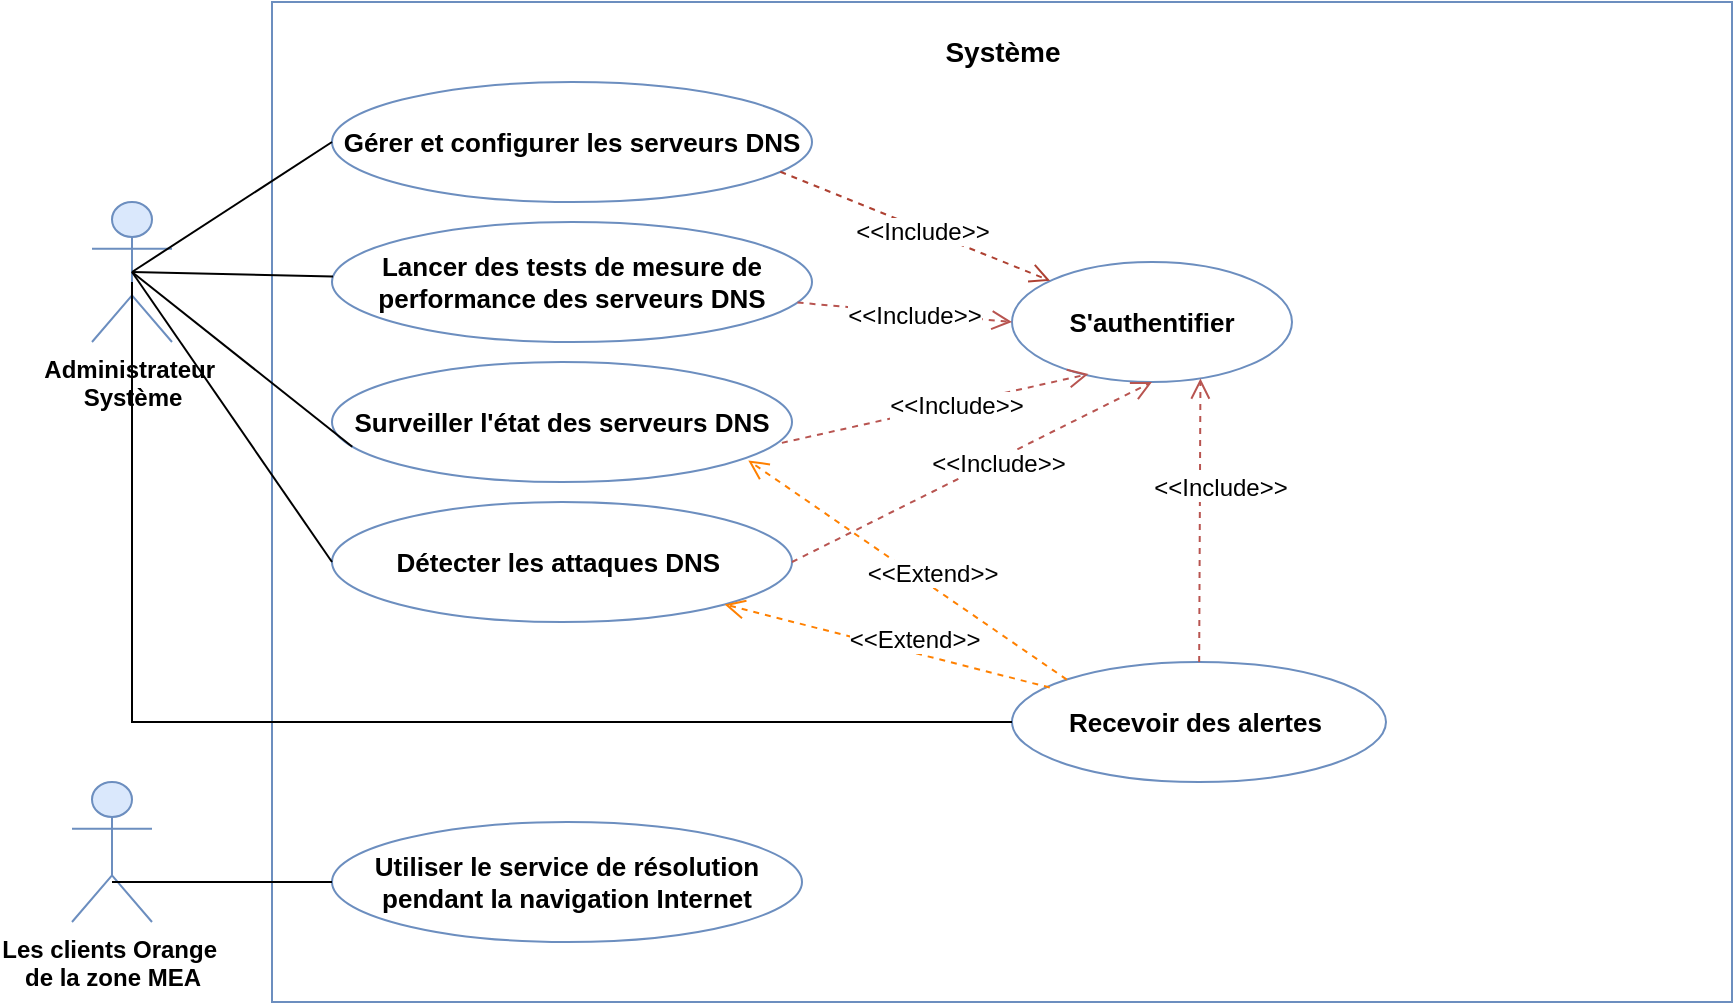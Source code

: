 <mxfile version="24.7.6">
  <diagram name="Page-1" id="hmiNFq13a2drrHhc0E6c">
    <mxGraphModel dx="2140" dy="663" grid="1" gridSize="10" guides="1" tooltips="1" connect="1" arrows="1" fold="1" page="1" pageScale="1" pageWidth="827" pageHeight="1169" math="0" shadow="0">
      <root>
        <mxCell id="0" />
        <mxCell id="1" parent="0" />
        <mxCell id="PDqdzu1Ucp-oA0ykx4EQ-2" value="Les clients Orange&amp;nbsp;&lt;div&gt;de la zone MEA&lt;/div&gt;" style="shape=umlActor;verticalLabelPosition=bottom;verticalAlign=top;html=1;outlineConnect=0;fontStyle=1;fillColor=#dae8fc;strokeColor=#6c8ebf;" parent="1" vertex="1">
          <mxGeometry x="-160" y="430" width="40" height="70" as="geometry" />
        </mxCell>
        <mxCell id="PDqdzu1Ucp-oA0ykx4EQ-4" value="" style="rounded=0;whiteSpace=wrap;html=1;strokeColor=#6C8EBF;" parent="1" vertex="1">
          <mxGeometry x="-60" y="40" width="730" height="500" as="geometry" />
        </mxCell>
        <mxCell id="PDqdzu1Ucp-oA0ykx4EQ-6" value="&lt;b&gt;&lt;font style=&quot;font-size: 13px;&quot;&gt;Gérer et configurer les serveurs DNS&lt;/font&gt;&lt;/b&gt;" style="ellipse;whiteSpace=wrap;html=1;fillColor=#FFFFFF;strokeColor=#6c8ebf;" parent="1" vertex="1">
          <mxGeometry x="-30" y="80" width="240" height="60" as="geometry" />
        </mxCell>
        <mxCell id="PDqdzu1Ucp-oA0ykx4EQ-7" value="&lt;b&gt;&lt;font style=&quot;font-size: 14px;&quot;&gt;Système&lt;/font&gt;&lt;/b&gt;" style="text;strokeColor=none;align=center;fillColor=none;html=1;verticalAlign=middle;whiteSpace=wrap;rounded=0;" parent="1" vertex="1">
          <mxGeometry x="267.5" y="50" width="75" height="30" as="geometry" />
        </mxCell>
        <mxCell id="PDqdzu1Ucp-oA0ykx4EQ-8" value="&lt;b&gt;&lt;font style=&quot;font-size: 13px;&quot;&gt;Lancer des tests de mesure de performance des serveurs DNS&lt;/font&gt;&lt;/b&gt;" style="ellipse;whiteSpace=wrap;html=1;fillColor=#ffffff;strokeColor=#6C8EBF;" parent="1" vertex="1">
          <mxGeometry x="-30" y="150" width="240" height="60" as="geometry" />
        </mxCell>
        <mxCell id="PDqdzu1Ucp-oA0ykx4EQ-9" value="&lt;b&gt;&lt;font style=&quot;font-size: 13px;&quot;&gt;Surveiller l&#39;état des serveurs DNS&lt;/font&gt;&lt;/b&gt;" style="ellipse;whiteSpace=wrap;html=1;strokeColor=#6C8EBF;" parent="1" vertex="1">
          <mxGeometry x="-30" y="220" width="230" height="60" as="geometry" />
        </mxCell>
        <mxCell id="PDqdzu1Ucp-oA0ykx4EQ-10" value="&lt;b&gt;&lt;font style=&quot;font-size: 13px;&quot;&gt;Détecter les attaques DNS&amp;nbsp;&lt;/font&gt;&lt;/b&gt;" style="ellipse;whiteSpace=wrap;html=1;strokeColor=#6C8EBF;" parent="1" vertex="1">
          <mxGeometry x="-30" y="290" width="230" height="60" as="geometry" />
        </mxCell>
        <mxCell id="PDqdzu1Ucp-oA0ykx4EQ-11" value="&lt;b&gt;&lt;font style=&quot;font-size: 13px;&quot;&gt;Recevoir des alertes&amp;nbsp;&lt;/font&gt;&lt;/b&gt;" style="ellipse;whiteSpace=wrap;html=1;strokeColor=#6C8EBF;" parent="1" vertex="1">
          <mxGeometry x="310" y="370" width="187" height="60" as="geometry" />
        </mxCell>
        <mxCell id="PDqdzu1Ucp-oA0ykx4EQ-12" value="&lt;b&gt;&lt;font style=&quot;font-size: 13px;&quot;&gt;S&#39;authentifier&lt;/font&gt;&lt;/b&gt;" style="ellipse;whiteSpace=wrap;html=1;strokeColor=#6C8EBF;" parent="1" vertex="1">
          <mxGeometry x="310" y="170" width="140" height="60" as="geometry" />
        </mxCell>
        <mxCell id="PDqdzu1Ucp-oA0ykx4EQ-13" value="&lt;b&gt;&lt;font style=&quot;font-size: 13px;&quot;&gt;Utiliser le service de résolution pendant la navigation Internet&lt;/font&gt;&lt;/b&gt;" style="ellipse;whiteSpace=wrap;html=1;strokeColor=#6C8EBF;" parent="1" vertex="1">
          <mxGeometry x="-30" y="450" width="235" height="60" as="geometry" />
        </mxCell>
        <object label="Administrateur&amp;nbsp;&lt;div&gt;Système&lt;/div&gt;" id="PDqdzu1Ucp-oA0ykx4EQ-21">
          <mxCell style="shape=umlActor;verticalLabelPosition=bottom;verticalAlign=top;html=1;outlineConnect=0;fontStyle=1;fillColor=#dae8fc;strokeColor=#6c8ebf;" parent="1" vertex="1">
            <mxGeometry x="-150" y="140" width="40" height="70" as="geometry" />
          </mxCell>
        </object>
        <mxCell id="PDqdzu1Ucp-oA0ykx4EQ-32" value="&lt;font style=&quot;font-size: 12px;&quot;&gt;&amp;lt;&amp;lt;Include&amp;gt;&amp;gt;&lt;/font&gt;" style="html=1;verticalAlign=bottom;endArrow=open;dashed=1;endSize=8;curved=0;rounded=0;exitX=0.934;exitY=0.748;exitDx=0;exitDy=0;exitPerimeter=0;fillColor=#fad9d5;strokeColor=#ae4132;" parent="1" source="PDqdzu1Ucp-oA0ykx4EQ-6" target="PDqdzu1Ucp-oA0ykx4EQ-12" edge="1">
          <mxGeometry x="0.1" y="-10" relative="1" as="geometry">
            <mxPoint x="324" y="160" as="sourcePoint" />
            <mxPoint x="244" y="160" as="targetPoint" />
            <mxPoint as="offset" />
          </mxGeometry>
        </mxCell>
        <mxCell id="PDqdzu1Ucp-oA0ykx4EQ-33" value="&lt;font style=&quot;font-size: 12px;&quot;&gt;&amp;lt;&amp;lt;Include&amp;gt;&amp;gt;&lt;/font&gt;" style="html=1;verticalAlign=bottom;endArrow=open;dashed=1;endSize=8;curved=0;rounded=0;entryX=0;entryY=0.5;entryDx=0;entryDy=0;fillColor=#f8cecc;strokeColor=#b85450;" parent="1" source="PDqdzu1Ucp-oA0ykx4EQ-8" target="PDqdzu1Ucp-oA0ykx4EQ-12" edge="1">
          <mxGeometry x="0.1" y="-10" relative="1" as="geometry">
            <mxPoint x="218" y="190" as="sourcePoint" />
            <mxPoint x="304" y="250" as="targetPoint" />
            <mxPoint as="offset" />
          </mxGeometry>
        </mxCell>
        <mxCell id="PDqdzu1Ucp-oA0ykx4EQ-34" value="&lt;font style=&quot;font-size: 12px;&quot;&gt;&amp;lt;&amp;lt;Include&amp;gt;&amp;gt;&lt;/font&gt;" style="html=1;verticalAlign=bottom;endArrow=open;dashed=1;endSize=8;curved=0;rounded=0;exitX=0.978;exitY=0.674;exitDx=0;exitDy=0;exitPerimeter=0;entryX=0.273;entryY=0.934;entryDx=0;entryDy=0;entryPerimeter=0;fillColor=#f8cecc;strokeColor=#b85450;" parent="1" source="PDqdzu1Ucp-oA0ykx4EQ-9" target="PDqdzu1Ucp-oA0ykx4EQ-12" edge="1">
          <mxGeometry x="0.1" y="-10" relative="1" as="geometry">
            <mxPoint x="210" y="270" as="sourcePoint" />
            <mxPoint x="296" y="330" as="targetPoint" />
            <mxPoint as="offset" />
          </mxGeometry>
        </mxCell>
        <mxCell id="PDqdzu1Ucp-oA0ykx4EQ-35" value="&lt;font style=&quot;font-size: 12px;&quot;&gt;&amp;lt;&amp;lt;Include&amp;gt;&amp;gt;&lt;/font&gt;" style="html=1;verticalAlign=bottom;endArrow=open;dashed=1;endSize=8;curved=0;rounded=0;exitX=1;exitY=0.5;exitDx=0;exitDy=0;entryX=0.5;entryY=1;entryDx=0;entryDy=0;fillColor=#f8cecc;strokeColor=#b85450;" parent="1" source="PDqdzu1Ucp-oA0ykx4EQ-10" target="PDqdzu1Ucp-oA0ykx4EQ-12" edge="1">
          <mxGeometry x="0.1" y="-10" relative="1" as="geometry">
            <mxPoint x="218" y="320" as="sourcePoint" />
            <mxPoint x="304" y="380" as="targetPoint" />
            <mxPoint as="offset" />
          </mxGeometry>
        </mxCell>
        <mxCell id="PDqdzu1Ucp-oA0ykx4EQ-36" value="&lt;font style=&quot;font-size: 12px;&quot;&gt;&amp;lt;&amp;lt;Include&amp;gt;&amp;gt;&lt;/font&gt;" style="html=1;verticalAlign=bottom;endArrow=open;dashed=1;endSize=8;curved=0;rounded=0;entryX=0.673;entryY=0.971;entryDx=0;entryDy=0;entryPerimeter=0;fillColor=#f8cecc;strokeColor=#b85450;" parent="1" source="PDqdzu1Ucp-oA0ykx4EQ-11" target="PDqdzu1Ucp-oA0ykx4EQ-12" edge="1">
          <mxGeometry x="0.1" y="-10" relative="1" as="geometry">
            <mxPoint x="230" y="390" as="sourcePoint" />
            <mxPoint x="338" y="310" as="targetPoint" />
            <mxPoint as="offset" />
          </mxGeometry>
        </mxCell>
        <mxCell id="PDqdzu1Ucp-oA0ykx4EQ-38" value="" style="endArrow=none;html=1;rounded=0;entryX=0;entryY=0.5;entryDx=0;entryDy=0;exitX=0.5;exitY=0.5;exitDx=0;exitDy=0;exitPerimeter=0;fillColor=#fad9d5;strokeColor=#000000;" parent="1" source="PDqdzu1Ucp-oA0ykx4EQ-21" target="PDqdzu1Ucp-oA0ykx4EQ-6" edge="1">
          <mxGeometry width="50" height="50" relative="1" as="geometry">
            <mxPoint x="-110" y="190" as="sourcePoint" />
            <mxPoint x="-60" y="140" as="targetPoint" />
          </mxGeometry>
        </mxCell>
        <mxCell id="PDqdzu1Ucp-oA0ykx4EQ-39" value="" style="endArrow=none;html=1;rounded=0;fillColor=#fad9d5;strokeColor=#000000;exitX=0.5;exitY=0.5;exitDx=0;exitDy=0;exitPerimeter=0;" parent="1" target="PDqdzu1Ucp-oA0ykx4EQ-8" edge="1" source="PDqdzu1Ucp-oA0ykx4EQ-21">
          <mxGeometry width="50" height="50" relative="1" as="geometry">
            <mxPoint x="-130" y="170" as="sourcePoint" />
            <mxPoint x="-20" y="120" as="targetPoint" />
          </mxGeometry>
        </mxCell>
        <mxCell id="PDqdzu1Ucp-oA0ykx4EQ-40" value="" style="endArrow=none;html=1;rounded=0;entryX=0.044;entryY=0.706;entryDx=0;entryDy=0;entryPerimeter=0;exitX=0.5;exitY=0.5;exitDx=0;exitDy=0;exitPerimeter=0;fillColor=#fad9d5;strokeColor=#000000;" parent="1" source="PDqdzu1Ucp-oA0ykx4EQ-21" target="PDqdzu1Ucp-oA0ykx4EQ-9" edge="1">
          <mxGeometry width="50" height="50" relative="1" as="geometry">
            <mxPoint x="-110" y="190" as="sourcePoint" />
            <mxPoint x="-18" y="195" as="targetPoint" />
          </mxGeometry>
        </mxCell>
        <mxCell id="PDqdzu1Ucp-oA0ykx4EQ-41" value="" style="endArrow=none;html=1;rounded=0;entryX=0;entryY=0.5;entryDx=0;entryDy=0;exitX=0.5;exitY=0.5;exitDx=0;exitDy=0;exitPerimeter=0;fillColor=#fad9d5;strokeColor=#000000;" parent="1" source="PDqdzu1Ucp-oA0ykx4EQ-21" target="PDqdzu1Ucp-oA0ykx4EQ-10" edge="1">
          <mxGeometry width="50" height="50" relative="1" as="geometry">
            <mxPoint x="-110" y="190" as="sourcePoint" />
            <mxPoint x="-30" y="276" as="targetPoint" />
          </mxGeometry>
        </mxCell>
        <mxCell id="PDqdzu1Ucp-oA0ykx4EQ-44" value="" style="endArrow=none;html=1;rounded=0;exitX=1;exitY=0.5;exitDx=0;exitDy=0;fillColor=#fad9d5;strokeColor=#000000;" parent="1" edge="1">
          <mxGeometry width="50" height="50" relative="1" as="geometry">
            <mxPoint x="-140.0" y="480" as="sourcePoint" />
            <mxPoint x="-30" y="480" as="targetPoint" />
          </mxGeometry>
        </mxCell>
        <mxCell id="6Kle1nJeSt3H_z6FKow6-1" value="" style="endArrow=none;html=1;rounded=0;exitX=0.5;exitY=0.5;exitDx=0;exitDy=0;exitPerimeter=0;fillColor=#fad9d5;strokeColor=#000000;edgeStyle=elbowEdgeStyle;elbow=vertical;entryX=0;entryY=0.5;entryDx=0;entryDy=0;" edge="1" parent="1" target="PDqdzu1Ucp-oA0ykx4EQ-11">
          <mxGeometry width="50" height="50" relative="1" as="geometry">
            <mxPoint x="-130" y="180" as="sourcePoint" />
            <mxPoint x="-30" y="325" as="targetPoint" />
            <Array as="points">
              <mxPoint x="-110" y="400" />
            </Array>
          </mxGeometry>
        </mxCell>
        <mxCell id="6Kle1nJeSt3H_z6FKow6-2" value="&lt;font style=&quot;font-size: 12px;&quot;&gt;&amp;lt;&amp;lt;Extend&amp;gt;&amp;gt;&lt;/font&gt;" style="html=1;verticalAlign=bottom;endArrow=open;dashed=1;endSize=8;curved=0;rounded=0;exitX=0;exitY=0;exitDx=0;exitDy=0;entryX=0.905;entryY=0.82;entryDx=0;entryDy=0;fillColor=#f8cecc;strokeColor=#FF8000;entryPerimeter=0;" edge="1" parent="1" source="PDqdzu1Ucp-oA0ykx4EQ-11" target="PDqdzu1Ucp-oA0ykx4EQ-9">
          <mxGeometry x="-0.172" y="2" relative="1" as="geometry">
            <mxPoint x="320" y="370" as="sourcePoint" />
            <mxPoint x="462" y="290" as="targetPoint" />
            <mxPoint as="offset" />
          </mxGeometry>
        </mxCell>
        <mxCell id="6Kle1nJeSt3H_z6FKow6-3" value="&lt;font style=&quot;font-size: 12px;&quot;&gt;&amp;lt;&amp;lt;Extend&amp;gt;&amp;gt;&lt;/font&gt;" style="html=1;verticalAlign=bottom;endArrow=open;dashed=1;endSize=8;curved=0;rounded=0;exitX=0.101;exitY=0.213;exitDx=0;exitDy=0;entryX=1;entryY=1;entryDx=0;entryDy=0;fillColor=#f8cecc;strokeColor=#FF8000;exitPerimeter=0;" edge="1" parent="1" source="PDqdzu1Ucp-oA0ykx4EQ-11" target="PDqdzu1Ucp-oA0ykx4EQ-10">
          <mxGeometry x="-0.172" y="2" relative="1" as="geometry">
            <mxPoint x="302" y="441" as="sourcePoint" />
            <mxPoint x="160" y="340" as="targetPoint" />
            <mxPoint as="offset" />
          </mxGeometry>
        </mxCell>
      </root>
    </mxGraphModel>
  </diagram>
</mxfile>
